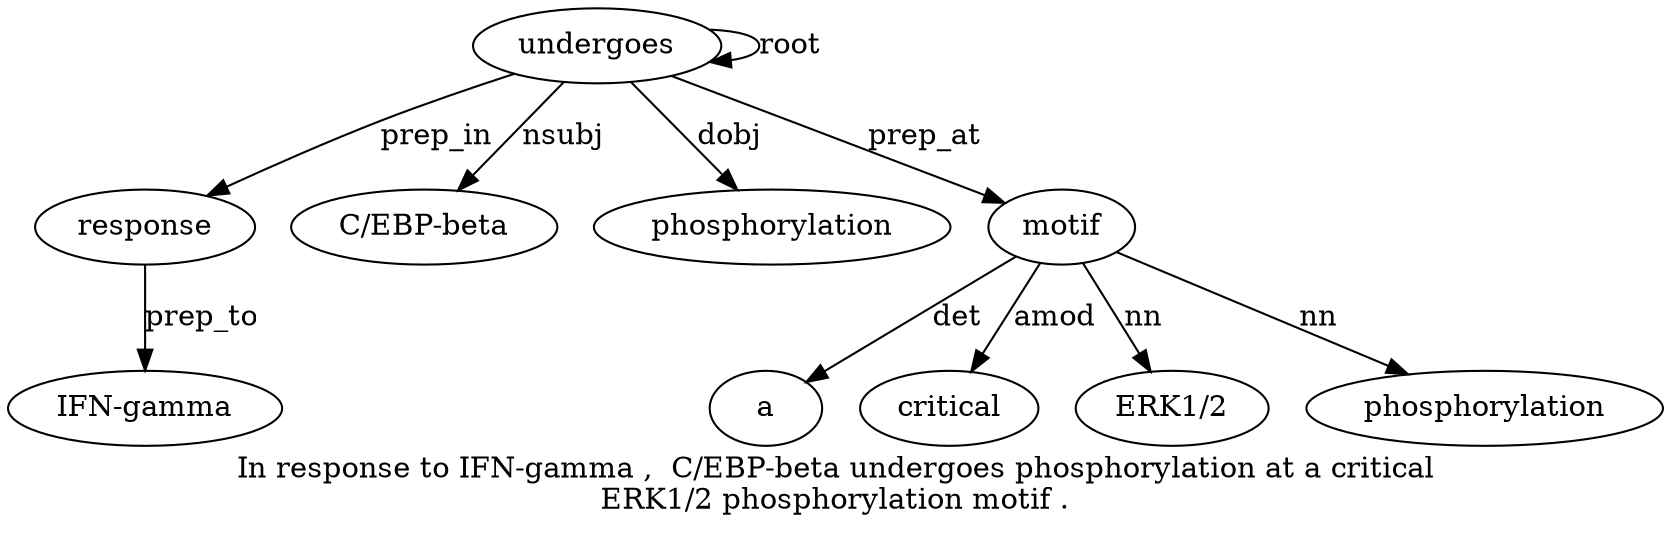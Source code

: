 digraph "In response to IFN-gamma ,  C/EBP-beta undergoes phosphorylation at a critical ERK1/2 phosphorylation motif ." {
label="In response to IFN-gamma ,  C/EBP-beta undergoes phosphorylation at a critical
ERK1/2 phosphorylation motif .";
undergoes7 [style=filled, fillcolor=white, label=undergoes];
response2 [style=filled, fillcolor=white, label=response];
undergoes7 -> response2  [label=prep_in];
"IFN-gamma4" [style=filled, fillcolor=white, label="IFN-gamma"];
response2 -> "IFN-gamma4"  [label=prep_to];
"C/EBP-beta6" [style=filled, fillcolor=white, label="C/EBP-beta"];
undergoes7 -> "C/EBP-beta6"  [label=nsubj];
undergoes7 -> undergoes7  [label=root];
phosphorylation8 [style=filled, fillcolor=white, label=phosphorylation];
undergoes7 -> phosphorylation8  [label=dobj];
motif14 [style=filled, fillcolor=white, label=motif];
a10 [style=filled, fillcolor=white, label=a];
motif14 -> a10  [label=det];
critical11 [style=filled, fillcolor=white, label=critical];
motif14 -> critical11  [label=amod];
"ERK1/2" [style=filled, fillcolor=white, label="ERK1/2"];
motif14 -> "ERK1/2"  [label=nn];
phosphorylation13 [style=filled, fillcolor=white, label=phosphorylation];
motif14 -> phosphorylation13  [label=nn];
undergoes7 -> motif14  [label=prep_at];
}
